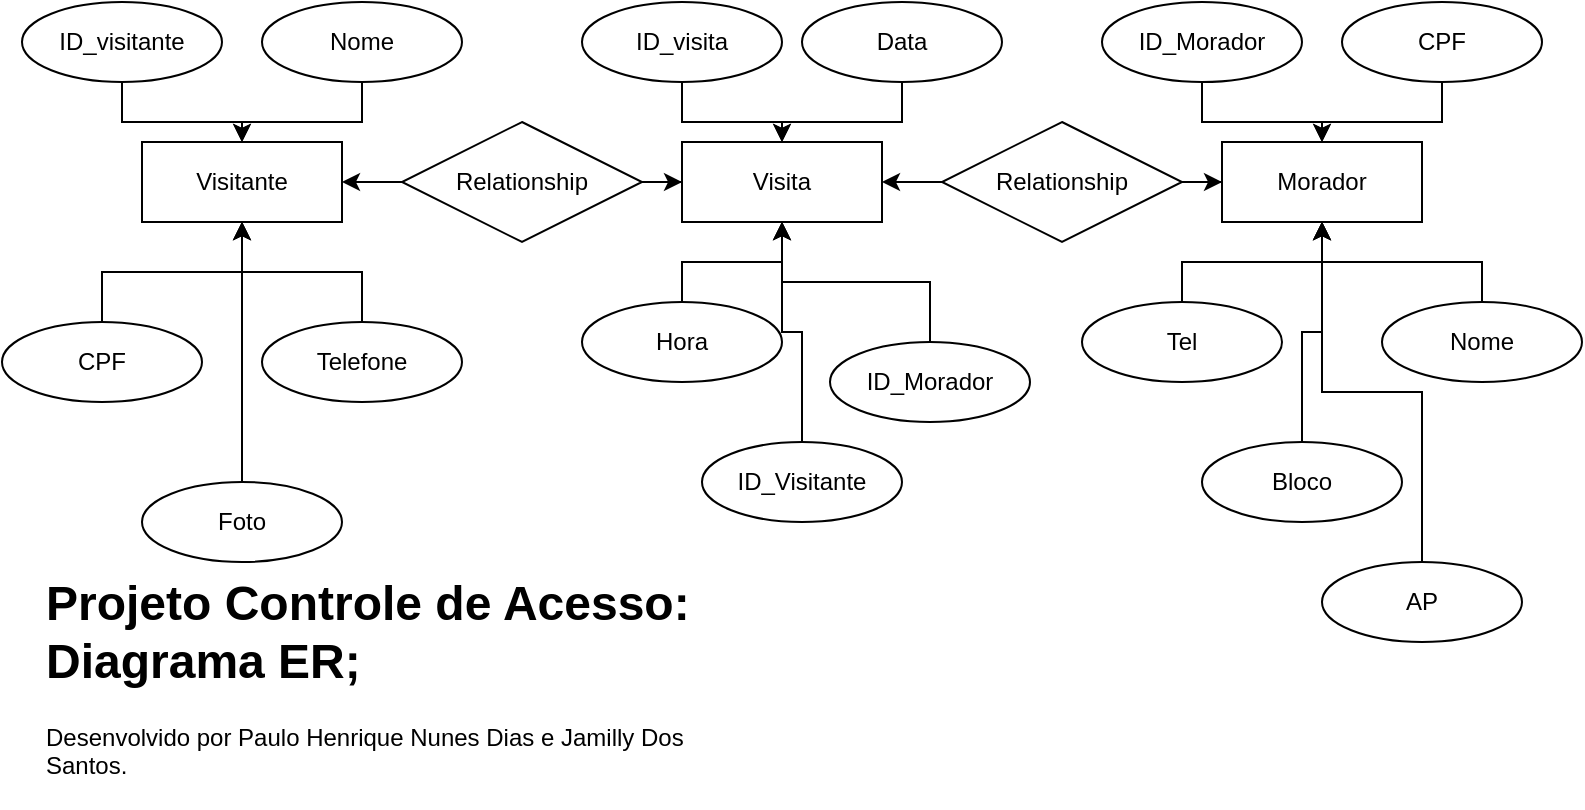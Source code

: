 <mxfile version="26.1.0">
  <diagram name="Página-1" id="20bzS6iZm3IRssfIfYMN">
    <mxGraphModel dx="786" dy="463" grid="1" gridSize="10" guides="1" tooltips="1" connect="1" arrows="1" fold="1" page="1" pageScale="1" pageWidth="827" pageHeight="1169" math="0" shadow="0">
      <root>
        <mxCell id="0" />
        <mxCell id="1" parent="0" />
        <mxCell id="236PKJ9-gZ8T1U2qseeJ-1" value="Visitante" style="whiteSpace=wrap;html=1;align=center;" vertex="1" parent="1">
          <mxGeometry x="70" y="170" width="100" height="40" as="geometry" />
        </mxCell>
        <mxCell id="236PKJ9-gZ8T1U2qseeJ-2" value="Visita" style="whiteSpace=wrap;html=1;align=center;" vertex="1" parent="1">
          <mxGeometry x="340" y="170" width="100" height="40" as="geometry" />
        </mxCell>
        <mxCell id="236PKJ9-gZ8T1U2qseeJ-3" value="Morador" style="whiteSpace=wrap;html=1;align=center;" vertex="1" parent="1">
          <mxGeometry x="610" y="170" width="100" height="40" as="geometry" />
        </mxCell>
        <mxCell id="236PKJ9-gZ8T1U2qseeJ-5" value="" style="edgeStyle=orthogonalEdgeStyle;rounded=0;orthogonalLoop=1;jettySize=auto;html=1;" edge="1" parent="1" source="236PKJ9-gZ8T1U2qseeJ-4" target="236PKJ9-gZ8T1U2qseeJ-1">
          <mxGeometry relative="1" as="geometry" />
        </mxCell>
        <mxCell id="236PKJ9-gZ8T1U2qseeJ-4" value="ID_visitante" style="ellipse;whiteSpace=wrap;html=1;align=center;" vertex="1" parent="1">
          <mxGeometry x="10" y="100" width="100" height="40" as="geometry" />
        </mxCell>
        <mxCell id="236PKJ9-gZ8T1U2qseeJ-7" value="" style="edgeStyle=orthogonalEdgeStyle;rounded=0;orthogonalLoop=1;jettySize=auto;html=1;" edge="1" parent="1" source="236PKJ9-gZ8T1U2qseeJ-6" target="236PKJ9-gZ8T1U2qseeJ-1">
          <mxGeometry relative="1" as="geometry" />
        </mxCell>
        <mxCell id="236PKJ9-gZ8T1U2qseeJ-6" value="Nome" style="ellipse;whiteSpace=wrap;html=1;align=center;" vertex="1" parent="1">
          <mxGeometry x="130" y="100" width="100" height="40" as="geometry" />
        </mxCell>
        <mxCell id="236PKJ9-gZ8T1U2qseeJ-9" value="" style="edgeStyle=orthogonalEdgeStyle;rounded=0;orthogonalLoop=1;jettySize=auto;html=1;" edge="1" parent="1" source="236PKJ9-gZ8T1U2qseeJ-8" target="236PKJ9-gZ8T1U2qseeJ-1">
          <mxGeometry relative="1" as="geometry" />
        </mxCell>
        <mxCell id="236PKJ9-gZ8T1U2qseeJ-8" value="CPF" style="ellipse;whiteSpace=wrap;html=1;align=center;" vertex="1" parent="1">
          <mxGeometry y="260" width="100" height="40" as="geometry" />
        </mxCell>
        <mxCell id="236PKJ9-gZ8T1U2qseeJ-11" value="" style="edgeStyle=orthogonalEdgeStyle;rounded=0;orthogonalLoop=1;jettySize=auto;html=1;" edge="1" parent="1" source="236PKJ9-gZ8T1U2qseeJ-10" target="236PKJ9-gZ8T1U2qseeJ-1">
          <mxGeometry relative="1" as="geometry" />
        </mxCell>
        <mxCell id="236PKJ9-gZ8T1U2qseeJ-10" value="Foto" style="ellipse;whiteSpace=wrap;html=1;align=center;" vertex="1" parent="1">
          <mxGeometry x="70" y="340" width="100" height="40" as="geometry" />
        </mxCell>
        <mxCell id="236PKJ9-gZ8T1U2qseeJ-13" value="" style="edgeStyle=orthogonalEdgeStyle;rounded=0;orthogonalLoop=1;jettySize=auto;html=1;" edge="1" parent="1" source="236PKJ9-gZ8T1U2qseeJ-12" target="236PKJ9-gZ8T1U2qseeJ-1">
          <mxGeometry relative="1" as="geometry" />
        </mxCell>
        <mxCell id="236PKJ9-gZ8T1U2qseeJ-12" value="Telefone" style="ellipse;whiteSpace=wrap;html=1;align=center;" vertex="1" parent="1">
          <mxGeometry x="130" y="260" width="100" height="40" as="geometry" />
        </mxCell>
        <mxCell id="236PKJ9-gZ8T1U2qseeJ-15" value="" style="edgeStyle=orthogonalEdgeStyle;rounded=0;orthogonalLoop=1;jettySize=auto;html=1;" edge="1" parent="1" source="236PKJ9-gZ8T1U2qseeJ-14" target="236PKJ9-gZ8T1U2qseeJ-2">
          <mxGeometry relative="1" as="geometry" />
        </mxCell>
        <mxCell id="236PKJ9-gZ8T1U2qseeJ-14" value="ID_visita" style="ellipse;whiteSpace=wrap;html=1;align=center;" vertex="1" parent="1">
          <mxGeometry x="290" y="100" width="100" height="40" as="geometry" />
        </mxCell>
        <mxCell id="236PKJ9-gZ8T1U2qseeJ-17" value="" style="edgeStyle=orthogonalEdgeStyle;rounded=0;orthogonalLoop=1;jettySize=auto;html=1;" edge="1" parent="1" source="236PKJ9-gZ8T1U2qseeJ-16" target="236PKJ9-gZ8T1U2qseeJ-2">
          <mxGeometry relative="1" as="geometry" />
        </mxCell>
        <mxCell id="236PKJ9-gZ8T1U2qseeJ-16" value="Data" style="ellipse;whiteSpace=wrap;html=1;align=center;" vertex="1" parent="1">
          <mxGeometry x="400" y="100" width="100" height="40" as="geometry" />
        </mxCell>
        <mxCell id="236PKJ9-gZ8T1U2qseeJ-19" value="" style="edgeStyle=orthogonalEdgeStyle;rounded=0;orthogonalLoop=1;jettySize=auto;html=1;" edge="1" parent="1" source="236PKJ9-gZ8T1U2qseeJ-18" target="236PKJ9-gZ8T1U2qseeJ-2">
          <mxGeometry relative="1" as="geometry" />
        </mxCell>
        <mxCell id="236PKJ9-gZ8T1U2qseeJ-18" value="Hora" style="ellipse;whiteSpace=wrap;html=1;align=center;" vertex="1" parent="1">
          <mxGeometry x="290" y="250" width="100" height="40" as="geometry" />
        </mxCell>
        <mxCell id="236PKJ9-gZ8T1U2qseeJ-26" value="" style="edgeStyle=orthogonalEdgeStyle;rounded=0;orthogonalLoop=1;jettySize=auto;html=1;" edge="1" parent="1" source="236PKJ9-gZ8T1U2qseeJ-20" target="236PKJ9-gZ8T1U2qseeJ-2">
          <mxGeometry relative="1" as="geometry" />
        </mxCell>
        <mxCell id="236PKJ9-gZ8T1U2qseeJ-20" value="ID_Visitante" style="ellipse;whiteSpace=wrap;html=1;align=center;" vertex="1" parent="1">
          <mxGeometry x="350" y="320" width="100" height="40" as="geometry" />
        </mxCell>
        <mxCell id="236PKJ9-gZ8T1U2qseeJ-29" value="" style="edgeStyle=orthogonalEdgeStyle;rounded=0;orthogonalLoop=1;jettySize=auto;html=1;" edge="1" parent="1" source="236PKJ9-gZ8T1U2qseeJ-27" target="236PKJ9-gZ8T1U2qseeJ-2">
          <mxGeometry relative="1" as="geometry" />
        </mxCell>
        <mxCell id="236PKJ9-gZ8T1U2qseeJ-27" value="ID_Morador" style="ellipse;whiteSpace=wrap;html=1;align=center;" vertex="1" parent="1">
          <mxGeometry x="414" y="270" width="100" height="40" as="geometry" />
        </mxCell>
        <mxCell id="236PKJ9-gZ8T1U2qseeJ-31" value="" style="edgeStyle=orthogonalEdgeStyle;rounded=0;orthogonalLoop=1;jettySize=auto;html=1;" edge="1" parent="1" source="236PKJ9-gZ8T1U2qseeJ-30" target="236PKJ9-gZ8T1U2qseeJ-3">
          <mxGeometry relative="1" as="geometry" />
        </mxCell>
        <mxCell id="236PKJ9-gZ8T1U2qseeJ-30" value="ID_Morador" style="ellipse;whiteSpace=wrap;html=1;align=center;" vertex="1" parent="1">
          <mxGeometry x="550" y="100" width="100" height="40" as="geometry" />
        </mxCell>
        <mxCell id="236PKJ9-gZ8T1U2qseeJ-33" value="" style="edgeStyle=orthogonalEdgeStyle;rounded=0;orthogonalLoop=1;jettySize=auto;html=1;" edge="1" parent="1" source="236PKJ9-gZ8T1U2qseeJ-32" target="236PKJ9-gZ8T1U2qseeJ-3">
          <mxGeometry relative="1" as="geometry" />
        </mxCell>
        <mxCell id="236PKJ9-gZ8T1U2qseeJ-32" value="CPF" style="ellipse;whiteSpace=wrap;html=1;align=center;" vertex="1" parent="1">
          <mxGeometry x="670" y="100" width="100" height="40" as="geometry" />
        </mxCell>
        <mxCell id="236PKJ9-gZ8T1U2qseeJ-37" value="" style="edgeStyle=orthogonalEdgeStyle;rounded=0;orthogonalLoop=1;jettySize=auto;html=1;" edge="1" parent="1" source="236PKJ9-gZ8T1U2qseeJ-34" target="236PKJ9-gZ8T1U2qseeJ-3">
          <mxGeometry relative="1" as="geometry" />
        </mxCell>
        <mxCell id="236PKJ9-gZ8T1U2qseeJ-34" value="Tel" style="ellipse;whiteSpace=wrap;html=1;align=center;" vertex="1" parent="1">
          <mxGeometry x="540" y="250" width="100" height="40" as="geometry" />
        </mxCell>
        <mxCell id="236PKJ9-gZ8T1U2qseeJ-40" value="" style="edgeStyle=orthogonalEdgeStyle;rounded=0;orthogonalLoop=1;jettySize=auto;html=1;" edge="1" parent="1" source="236PKJ9-gZ8T1U2qseeJ-38" target="236PKJ9-gZ8T1U2qseeJ-3">
          <mxGeometry relative="1" as="geometry" />
        </mxCell>
        <mxCell id="236PKJ9-gZ8T1U2qseeJ-38" value="Nome" style="ellipse;whiteSpace=wrap;html=1;align=center;" vertex="1" parent="1">
          <mxGeometry x="690" y="250" width="100" height="40" as="geometry" />
        </mxCell>
        <mxCell id="236PKJ9-gZ8T1U2qseeJ-42" value="" style="edgeStyle=orthogonalEdgeStyle;rounded=0;orthogonalLoop=1;jettySize=auto;html=1;" edge="1" parent="1" source="236PKJ9-gZ8T1U2qseeJ-41" target="236PKJ9-gZ8T1U2qseeJ-3">
          <mxGeometry relative="1" as="geometry" />
        </mxCell>
        <mxCell id="236PKJ9-gZ8T1U2qseeJ-41" value="Bloco" style="ellipse;whiteSpace=wrap;html=1;align=center;" vertex="1" parent="1">
          <mxGeometry x="600" y="320" width="100" height="40" as="geometry" />
        </mxCell>
        <mxCell id="236PKJ9-gZ8T1U2qseeJ-44" value="" style="edgeStyle=orthogonalEdgeStyle;rounded=0;orthogonalLoop=1;jettySize=auto;html=1;" edge="1" parent="1" source="236PKJ9-gZ8T1U2qseeJ-43" target="236PKJ9-gZ8T1U2qseeJ-3">
          <mxGeometry relative="1" as="geometry" />
        </mxCell>
        <mxCell id="236PKJ9-gZ8T1U2qseeJ-43" value="AP" style="ellipse;whiteSpace=wrap;html=1;align=center;" vertex="1" parent="1">
          <mxGeometry x="660" y="380" width="100" height="40" as="geometry" />
        </mxCell>
        <mxCell id="236PKJ9-gZ8T1U2qseeJ-46" value="" style="edgeStyle=orthogonalEdgeStyle;rounded=0;orthogonalLoop=1;jettySize=auto;html=1;" edge="1" parent="1" source="236PKJ9-gZ8T1U2qseeJ-45" target="236PKJ9-gZ8T1U2qseeJ-1">
          <mxGeometry relative="1" as="geometry" />
        </mxCell>
        <mxCell id="236PKJ9-gZ8T1U2qseeJ-47" value="" style="edgeStyle=orthogonalEdgeStyle;rounded=0;orthogonalLoop=1;jettySize=auto;html=1;" edge="1" parent="1" source="236PKJ9-gZ8T1U2qseeJ-45" target="236PKJ9-gZ8T1U2qseeJ-2">
          <mxGeometry relative="1" as="geometry" />
        </mxCell>
        <mxCell id="236PKJ9-gZ8T1U2qseeJ-45" value="Relationship" style="shape=rhombus;perimeter=rhombusPerimeter;whiteSpace=wrap;html=1;align=center;" vertex="1" parent="1">
          <mxGeometry x="200" y="160" width="120" height="60" as="geometry" />
        </mxCell>
        <mxCell id="236PKJ9-gZ8T1U2qseeJ-49" value="" style="edgeStyle=orthogonalEdgeStyle;rounded=0;orthogonalLoop=1;jettySize=auto;html=1;" edge="1" parent="1" source="236PKJ9-gZ8T1U2qseeJ-48" target="236PKJ9-gZ8T1U2qseeJ-2">
          <mxGeometry relative="1" as="geometry" />
        </mxCell>
        <mxCell id="236PKJ9-gZ8T1U2qseeJ-50" value="" style="edgeStyle=orthogonalEdgeStyle;rounded=0;orthogonalLoop=1;jettySize=auto;html=1;" edge="1" parent="1" source="236PKJ9-gZ8T1U2qseeJ-48" target="236PKJ9-gZ8T1U2qseeJ-3">
          <mxGeometry relative="1" as="geometry" />
        </mxCell>
        <mxCell id="236PKJ9-gZ8T1U2qseeJ-48" value="Relationship" style="shape=rhombus;perimeter=rhombusPerimeter;whiteSpace=wrap;html=1;align=center;" vertex="1" parent="1">
          <mxGeometry x="470" y="160" width="120" height="60" as="geometry" />
        </mxCell>
        <mxCell id="236PKJ9-gZ8T1U2qseeJ-51" value="&lt;h1 style=&quot;margin-top: 0px;&quot;&gt;Projeto Controle de Acesso: Diagrama ER;&lt;/h1&gt;&lt;div&gt;Desenvolvido por Paulo Henrique Nunes Dias e Jamilly Dos Santos.&lt;/div&gt;" style="text;html=1;whiteSpace=wrap;overflow=hidden;rounded=0;" vertex="1" parent="1">
          <mxGeometry x="20" y="380" width="330" height="120" as="geometry" />
        </mxCell>
      </root>
    </mxGraphModel>
  </diagram>
</mxfile>
